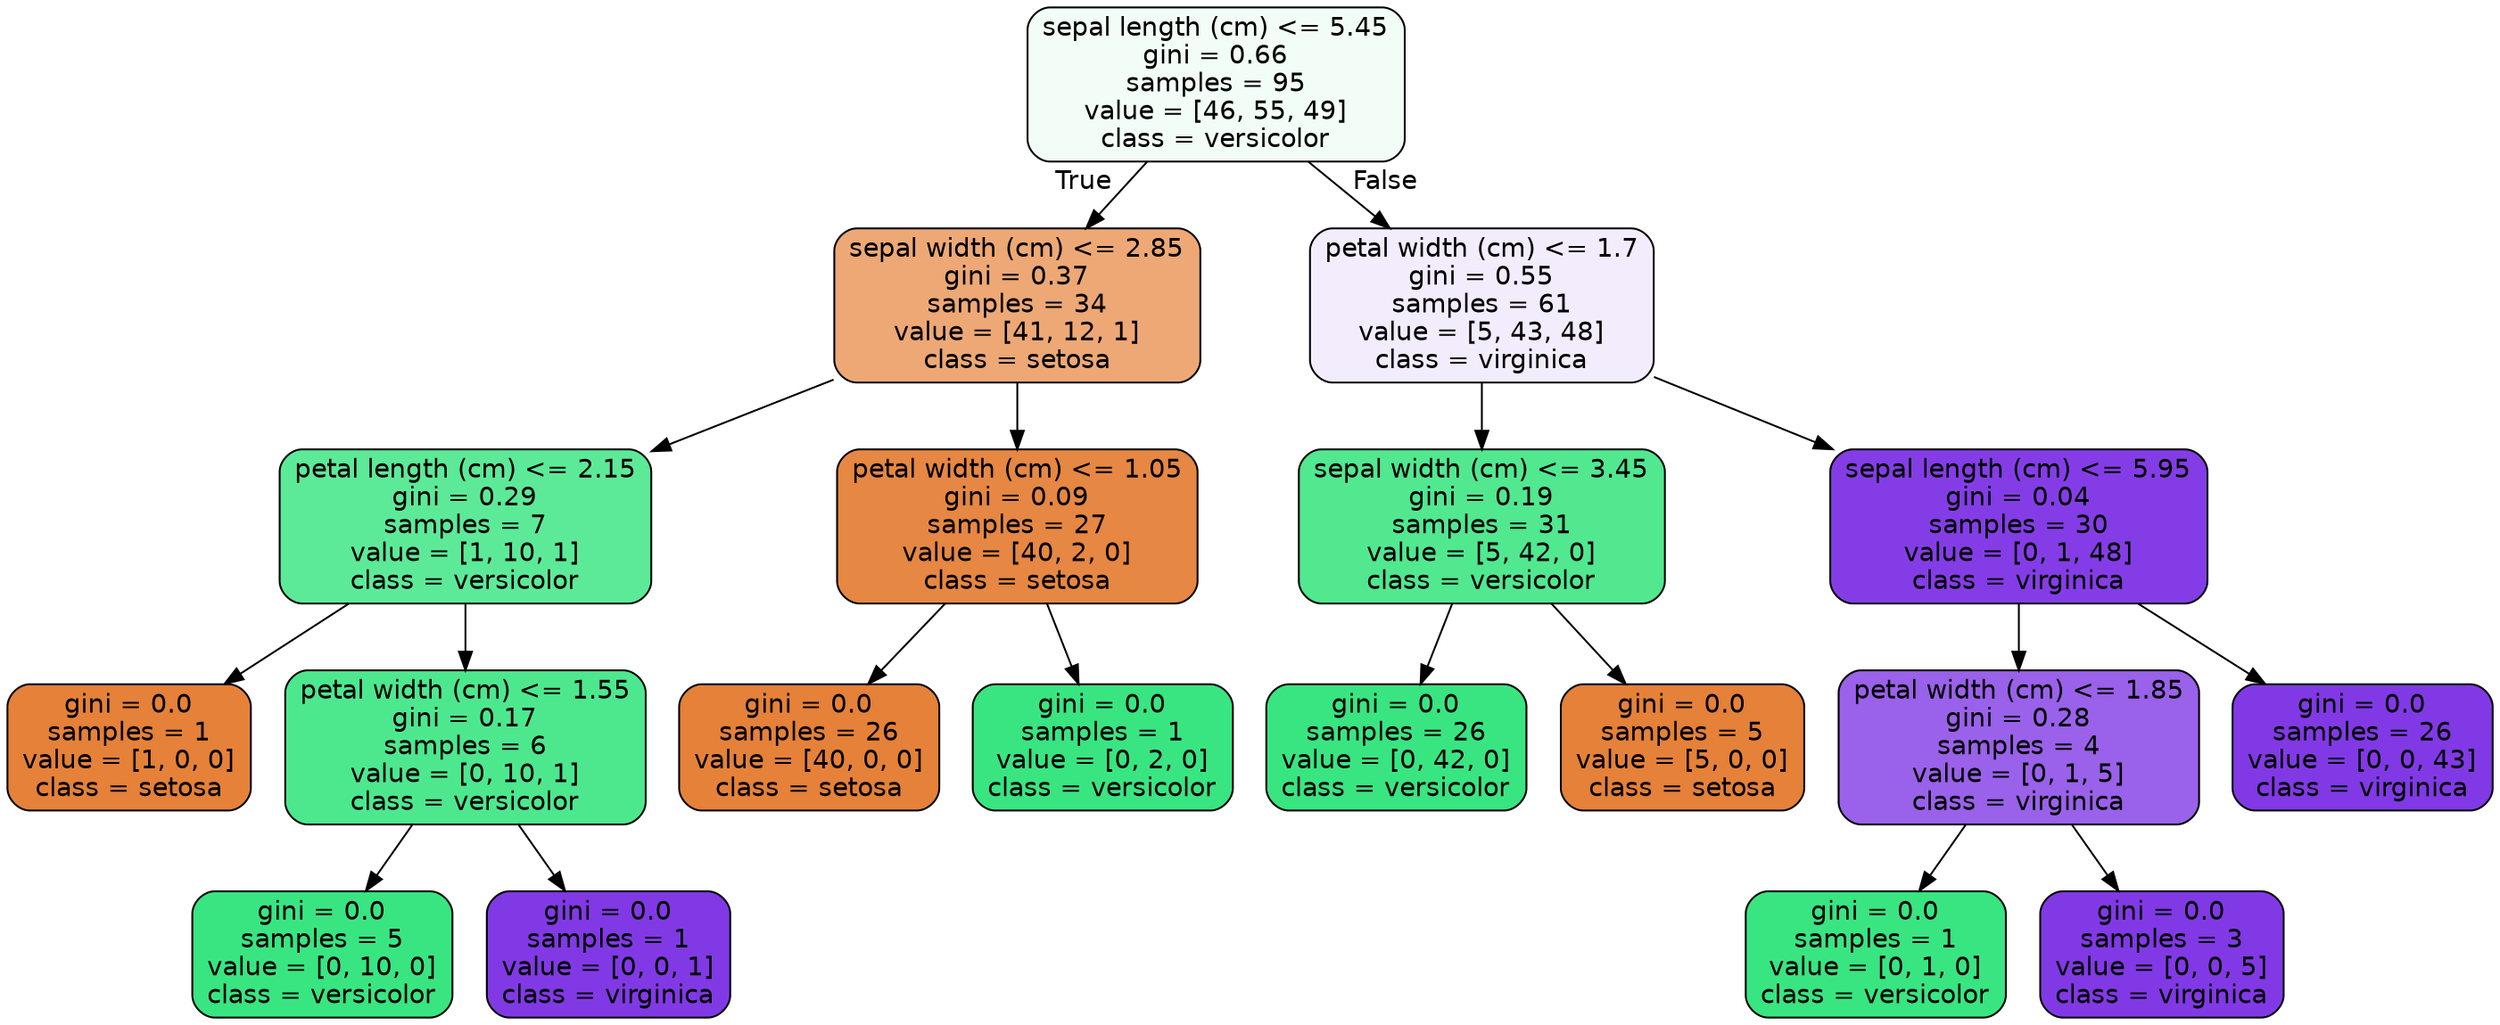 digraph Tree {
node [shape=box, style="filled, rounded", color="black", fontname=helvetica] ;
edge [fontname=helvetica] ;
0 [label="sepal length (cm) <= 5.45\ngini = 0.66\nsamples = 95\nvalue = [46, 55, 49]\nclass = versicolor", fillcolor="#f3fdf8"] ;
1 [label="sepal width (cm) <= 2.85\ngini = 0.37\nsamples = 34\nvalue = [41, 12, 1]\nclass = setosa", fillcolor="#eda876"] ;
0 -> 1 [labeldistance=2.5, labelangle=45, headlabel="True"] ;
2 [label="petal length (cm) <= 2.15\ngini = 0.29\nsamples = 7\nvalue = [1, 10, 1]\nclass = versicolor", fillcolor="#5dea98"] ;
1 -> 2 ;
3 [label="gini = 0.0\nsamples = 1\nvalue = [1, 0, 0]\nclass = setosa", fillcolor="#e58139"] ;
2 -> 3 ;
4 [label="petal width (cm) <= 1.55\ngini = 0.17\nsamples = 6\nvalue = [0, 10, 1]\nclass = versicolor", fillcolor="#4de88e"] ;
2 -> 4 ;
5 [label="gini = 0.0\nsamples = 5\nvalue = [0, 10, 0]\nclass = versicolor", fillcolor="#39e581"] ;
4 -> 5 ;
6 [label="gini = 0.0\nsamples = 1\nvalue = [0, 0, 1]\nclass = virginica", fillcolor="#8139e5"] ;
4 -> 6 ;
7 [label="petal width (cm) <= 1.05\ngini = 0.09\nsamples = 27\nvalue = [40, 2, 0]\nclass = setosa", fillcolor="#e68743"] ;
1 -> 7 ;
8 [label="gini = 0.0\nsamples = 26\nvalue = [40, 0, 0]\nclass = setosa", fillcolor="#e58139"] ;
7 -> 8 ;
9 [label="gini = 0.0\nsamples = 1\nvalue = [0, 2, 0]\nclass = versicolor", fillcolor="#39e581"] ;
7 -> 9 ;
10 [label="petal width (cm) <= 1.7\ngini = 0.55\nsamples = 61\nvalue = [5, 43, 48]\nclass = virginica", fillcolor="#f3ecfd"] ;
0 -> 10 [labeldistance=2.5, labelangle=-45, headlabel="False"] ;
11 [label="sepal width (cm) <= 3.45\ngini = 0.19\nsamples = 31\nvalue = [5, 42, 0]\nclass = versicolor", fillcolor="#51e890"] ;
10 -> 11 ;
12 [label="gini = 0.0\nsamples = 26\nvalue = [0, 42, 0]\nclass = versicolor", fillcolor="#39e581"] ;
11 -> 12 ;
13 [label="gini = 0.0\nsamples = 5\nvalue = [5, 0, 0]\nclass = setosa", fillcolor="#e58139"] ;
11 -> 13 ;
14 [label="sepal length (cm) <= 5.95\ngini = 0.04\nsamples = 30\nvalue = [0, 1, 48]\nclass = virginica", fillcolor="#843de6"] ;
10 -> 14 ;
15 [label="petal width (cm) <= 1.85\ngini = 0.28\nsamples = 4\nvalue = [0, 1, 5]\nclass = virginica", fillcolor="#9a61ea"] ;
14 -> 15 ;
16 [label="gini = 0.0\nsamples = 1\nvalue = [0, 1, 0]\nclass = versicolor", fillcolor="#39e581"] ;
15 -> 16 ;
17 [label="gini = 0.0\nsamples = 3\nvalue = [0, 0, 5]\nclass = virginica", fillcolor="#8139e5"] ;
15 -> 17 ;
18 [label="gini = 0.0\nsamples = 26\nvalue = [0, 0, 43]\nclass = virginica", fillcolor="#8139e5"] ;
14 -> 18 ;
}